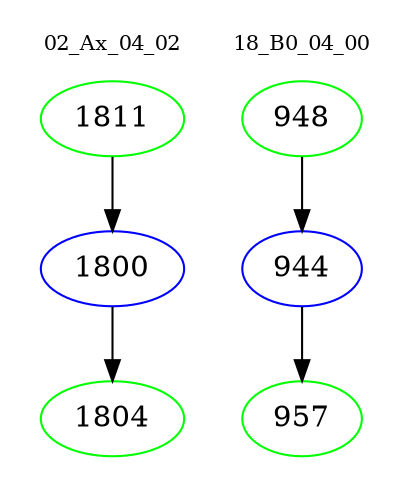 digraph{
subgraph cluster_0 {
color = white
label = "02_Ax_04_02";
fontsize=10;
T0_1811 [label="1811", color="green"]
T0_1811 -> T0_1800 [color="black"]
T0_1800 [label="1800", color="blue"]
T0_1800 -> T0_1804 [color="black"]
T0_1804 [label="1804", color="green"]
}
subgraph cluster_1 {
color = white
label = "18_B0_04_00";
fontsize=10;
T1_948 [label="948", color="green"]
T1_948 -> T1_944 [color="black"]
T1_944 [label="944", color="blue"]
T1_944 -> T1_957 [color="black"]
T1_957 [label="957", color="green"]
}
}

